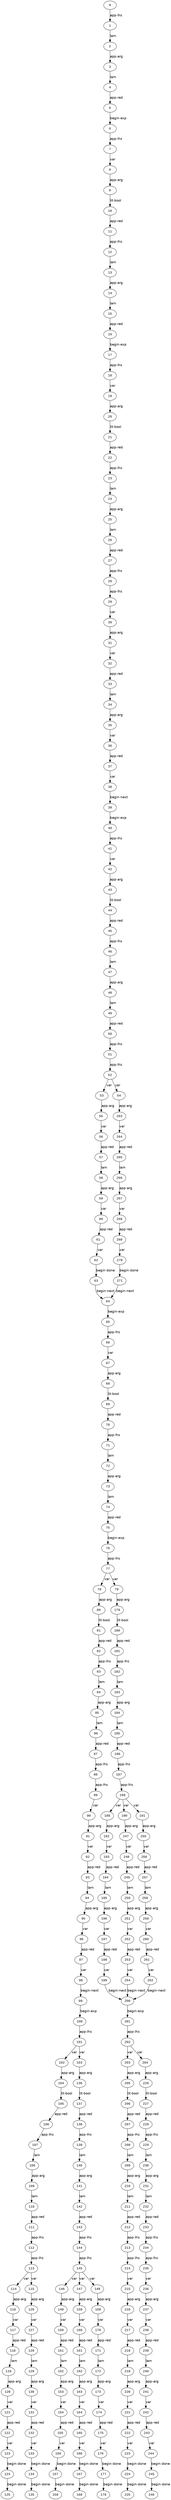 digraph G {
  node [fontname = "Courier New"];
  edge [fontname = "helvetica"];
  0 -> 1 [label="app-lhs"];
  1 -> 2 [label="lam"];
  2 -> 3 [label="app-arg"];
  3 -> 4 [label="lam"];
  4 -> 5 [label="app-red"];
  5 -> 6 [label="begin-exp"];
  6 -> 7 [label="app-lhs"];
  7 -> 8 [label="var"];
  8 -> 9 [label="app-arg"];
  9 -> 10 [label="lit-bool"];
  10 -> 11 [label="app-red"];
  11 -> 12 [label="app-lhs"];
  12 -> 13 [label="lam"];
  13 -> 14 [label="app-arg"];
  14 -> 15 [label="lam"];
  15 -> 16 [label="app-red"];
  16 -> 17 [label="begin-exp"];
  17 -> 18 [label="app-lhs"];
  18 -> 19 [label="var"];
  19 -> 20 [label="app-arg"];
  20 -> 21 [label="lit-bool"];
  21 -> 22 [label="app-red"];
  22 -> 23 [label="app-lhs"];
  23 -> 24 [label="lam"];
  24 -> 25 [label="app-arg"];
  25 -> 26 [label="lam"];
  26 -> 27 [label="app-red"];
  27 -> 28 [label="app-lhs"];
  28 -> 29 [label="app-lhs"];
  29 -> 30 [label="var"];
  30 -> 31 [label="app-arg"];
  31 -> 32 [label="var"];
  32 -> 33 [label="app-red"];
  33 -> 34 [label="lam"];
  34 -> 35 [label="app-arg"];
  35 -> 36 [label="var"];
  36 -> 37 [label="app-red"];
  37 -> 38 [label="var"];
  38 -> 39 [label="begin-next"];
  39 -> 40 [label="begin-exp"];
  40 -> 41 [label="app-lhs"];
  41 -> 42 [label="var"];
  42 -> 43 [label="app-arg"];
  43 -> 44 [label="lit-bool"];
  44 -> 45 [label="app-red"];
  45 -> 46 [label="app-lhs"];
  46 -> 47 [label="lam"];
  47 -> 48 [label="app-arg"];
  48 -> 49 [label="lam"];
  49 -> 50 [label="app-red"];
  50 -> 51 [label="app-lhs"];
  51 -> 52 [label="app-lhs"];
  52 -> 53 [label="var"];
  52 -> 54 [label="var"];
  53 -> 55 [label="app-arg"];
  55 -> 56 [label="var"];
  56 -> 57 [label="app-red"];
  57 -> 58 [label="lam"];
  58 -> 59 [label="app-arg"];
  59 -> 60 [label="var"];
  60 -> 61 [label="app-red"];
  61 -> 62 [label="var"];
  62 -> 63 [label="begin-done"];
  63 -> 64 [label="begin-next"];
  64 -> 65 [label="begin-exp"];
  65 -> 66 [label="app-lhs"];
  66 -> 67 [label="var"];
  67 -> 68 [label="app-arg"];
  68 -> 69 [label="lit-bool"];
  69 -> 70 [label="app-red"];
  70 -> 71 [label="app-lhs"];
  71 -> 72 [label="lam"];
  72 -> 73 [label="app-arg"];
  73 -> 74 [label="lam"];
  74 -> 75 [label="app-red"];
  75 -> 76 [label="begin-exp"];
  76 -> 77 [label="app-lhs"];
  77 -> 78 [label="var"];
  77 -> 79 [label="var"];
  78 -> 80 [label="app-arg"];
  80 -> 81 [label="lit-bool"];
  81 -> 82 [label="app-red"];
  82 -> 83 [label="app-lhs"];
  83 -> 84 [label="lam"];
  84 -> 85 [label="app-arg"];
  85 -> 86 [label="lam"];
  86 -> 87 [label="app-red"];
  87 -> 88 [label="app-lhs"];
  88 -> 89 [label="app-lhs"];
  89 -> 90 [label="var"];
  90 -> 91 [label="app-arg"];
  91 -> 92 [label="var"];
  92 -> 93 [label="app-red"];
  93 -> 94 [label="lam"];
  94 -> 95 [label="app-arg"];
  95 -> 96 [label="var"];
  96 -> 97 [label="app-red"];
  97 -> 98 [label="var"];
  98 -> 99 [label="begin-next"];
  99 -> 100 [label="begin-exp"];
  100 -> 101 [label="app-lhs"];
  101 -> 102 [label="var"];
  101 -> 103 [label="var"];
  102 -> 104 [label="app-arg"];
  104 -> 105 [label="lit-bool"];
  105 -> 106 [label="app-red"];
  106 -> 107 [label="app-lhs"];
  107 -> 108 [label="lam"];
  108 -> 109 [label="app-arg"];
  109 -> 110 [label="lam"];
  110 -> 111 [label="app-red"];
  111 -> 112 [label="app-lhs"];
  112 -> 113 [label="app-lhs"];
  113 -> 114 [label="var"];
  113 -> 115 [label="var"];
  114 -> 116 [label="app-arg"];
  116 -> 117 [label="var"];
  117 -> 118 [label="app-red"];
  118 -> 119 [label="lam"];
  119 -> 120 [label="app-arg"];
  120 -> 121 [label="var"];
  121 -> 122 [label="app-red"];
  122 -> 123 [label="var"];
  123 -> 124 [label="begin-done"];
  124 -> 125 [label="begin-done"];
  115 -> 126 [label="app-arg"];
  126 -> 127 [label="var"];
  127 -> 128 [label="app-red"];
  128 -> 129 [label="lam"];
  129 -> 130 [label="app-arg"];
  130 -> 131 [label="var"];
  131 -> 132 [label="app-red"];
  132 -> 133 [label="var"];
  133 -> 134 [label="begin-done"];
  134 -> 135 [label="begin-done"];
  103 -> 136 [label="app-arg"];
  136 -> 137 [label="lit-bool"];
  137 -> 138 [label="app-red"];
  138 -> 139 [label="app-lhs"];
  139 -> 140 [label="lam"];
  140 -> 141 [label="app-arg"];
  141 -> 142 [label="lam"];
  142 -> 143 [label="app-red"];
  143 -> 144 [label="app-lhs"];
  144 -> 145 [label="app-lhs"];
  145 -> 146 [label="var"];
  145 -> 147 [label="var"];
  145 -> 148 [label="var"];
  146 -> 149 [label="app-arg"];
  149 -> 150 [label="var"];
  150 -> 151 [label="app-red"];
  151 -> 152 [label="lam"];
  152 -> 153 [label="app-arg"];
  153 -> 154 [label="var"];
  154 -> 155 [label="app-red"];
  155 -> 156 [label="var"];
  156 -> 157 [label="begin-done"];
  157 -> 158 [label="begin-done"];
  147 -> 159 [label="app-arg"];
  159 -> 160 [label="var"];
  160 -> 161 [label="app-red"];
  161 -> 162 [label="lam"];
  162 -> 163 [label="app-arg"];
  163 -> 164 [label="var"];
  164 -> 165 [label="app-red"];
  165 -> 166 [label="var"];
  166 -> 167 [label="begin-done"];
  167 -> 168 [label="begin-done"];
  148 -> 169 [label="app-arg"];
  169 -> 170 [label="var"];
  170 -> 171 [label="app-red"];
  171 -> 172 [label="lam"];
  172 -> 173 [label="app-arg"];
  173 -> 174 [label="var"];
  174 -> 175 [label="app-red"];
  175 -> 176 [label="var"];
  176 -> 177 [label="begin-done"];
  177 -> 178 [label="begin-done"];
  79 -> 179 [label="app-arg"];
  179 -> 180 [label="lit-bool"];
  180 -> 181 [label="app-red"];
  181 -> 182 [label="app-lhs"];
  182 -> 183 [label="lam"];
  183 -> 184 [label="app-arg"];
  184 -> 185 [label="lam"];
  185 -> 186 [label="app-red"];
  186 -> 187 [label="app-lhs"];
  187 -> 188 [label="app-lhs"];
  188 -> 189 [label="var"];
  188 -> 190 [label="var"];
  188 -> 191 [label="var"];
  189 -> 192 [label="app-arg"];
  192 -> 193 [label="var"];
  193 -> 194 [label="app-red"];
  194 -> 195 [label="lam"];
  195 -> 196 [label="app-arg"];
  196 -> 197 [label="var"];
  197 -> 198 [label="app-red"];
  198 -> 199 [label="var"];
  199 -> 200 [label="begin-next"];
  200 -> 201 [label="begin-exp"];
  201 -> 202 [label="app-lhs"];
  202 -> 203 [label="var"];
  202 -> 204 [label="var"];
  203 -> 205 [label="app-arg"];
  205 -> 206 [label="lit-bool"];
  206 -> 207 [label="app-red"];
  207 -> 208 [label="app-lhs"];
  208 -> 209 [label="lam"];
  209 -> 210 [label="app-arg"];
  210 -> 211 [label="lam"];
  211 -> 212 [label="app-red"];
  212 -> 213 [label="app-lhs"];
  213 -> 214 [label="app-lhs"];
  214 -> 215 [label="var"];
  215 -> 216 [label="app-arg"];
  216 -> 217 [label="var"];
  217 -> 218 [label="app-red"];
  218 -> 219 [label="lam"];
  219 -> 220 [label="app-arg"];
  220 -> 221 [label="var"];
  221 -> 222 [label="app-red"];
  222 -> 223 [label="var"];
  223 -> 224 [label="begin-done"];
  224 -> 225 [label="begin-done"];
  204 -> 226 [label="app-arg"];
  226 -> 227 [label="lit-bool"];
  227 -> 228 [label="app-red"];
  228 -> 229 [label="app-lhs"];
  229 -> 230 [label="lam"];
  230 -> 231 [label="app-arg"];
  231 -> 232 [label="lam"];
  232 -> 233 [label="app-red"];
  233 -> 234 [label="app-lhs"];
  234 -> 235 [label="app-lhs"];
  235 -> 236 [label="var"];
  236 -> 237 [label="app-arg"];
  237 -> 238 [label="var"];
  238 -> 239 [label="app-red"];
  239 -> 240 [label="lam"];
  240 -> 241 [label="app-arg"];
  241 -> 242 [label="var"];
  242 -> 243 [label="app-red"];
  243 -> 244 [label="var"];
  244 -> 245 [label="begin-done"];
  245 -> 246 [label="begin-done"];
  190 -> 247 [label="app-arg"];
  247 -> 248 [label="var"];
  248 -> 249 [label="app-red"];
  249 -> 250 [label="lam"];
  250 -> 251 [label="app-arg"];
  251 -> 252 [label="var"];
  252 -> 253 [label="app-red"];
  253 -> 254 [label="var"];
  254 -> 200 [label="begin-next"];
  191 -> 255 [label="app-arg"];
  255 -> 256 [label="var"];
  256 -> 257 [label="app-red"];
  257 -> 258 [label="lam"];
  258 -> 259 [label="app-arg"];
  259 -> 260 [label="var"];
  260 -> 261 [label="app-red"];
  261 -> 262 [label="var"];
  262 -> 200 [label="begin-next"];
  54 -> 263 [label="app-arg"];
  263 -> 264 [label="var"];
  264 -> 265 [label="app-red"];
  265 -> 266 [label="lam"];
  266 -> 267 [label="app-arg"];
  267 -> 268 [label="var"];
  268 -> 269 [label="app-red"];
  269 -> 270 [label="var"];
  270 -> 271 [label="begin-done"];
  271 -> 64 [label="begin-next"];
}
